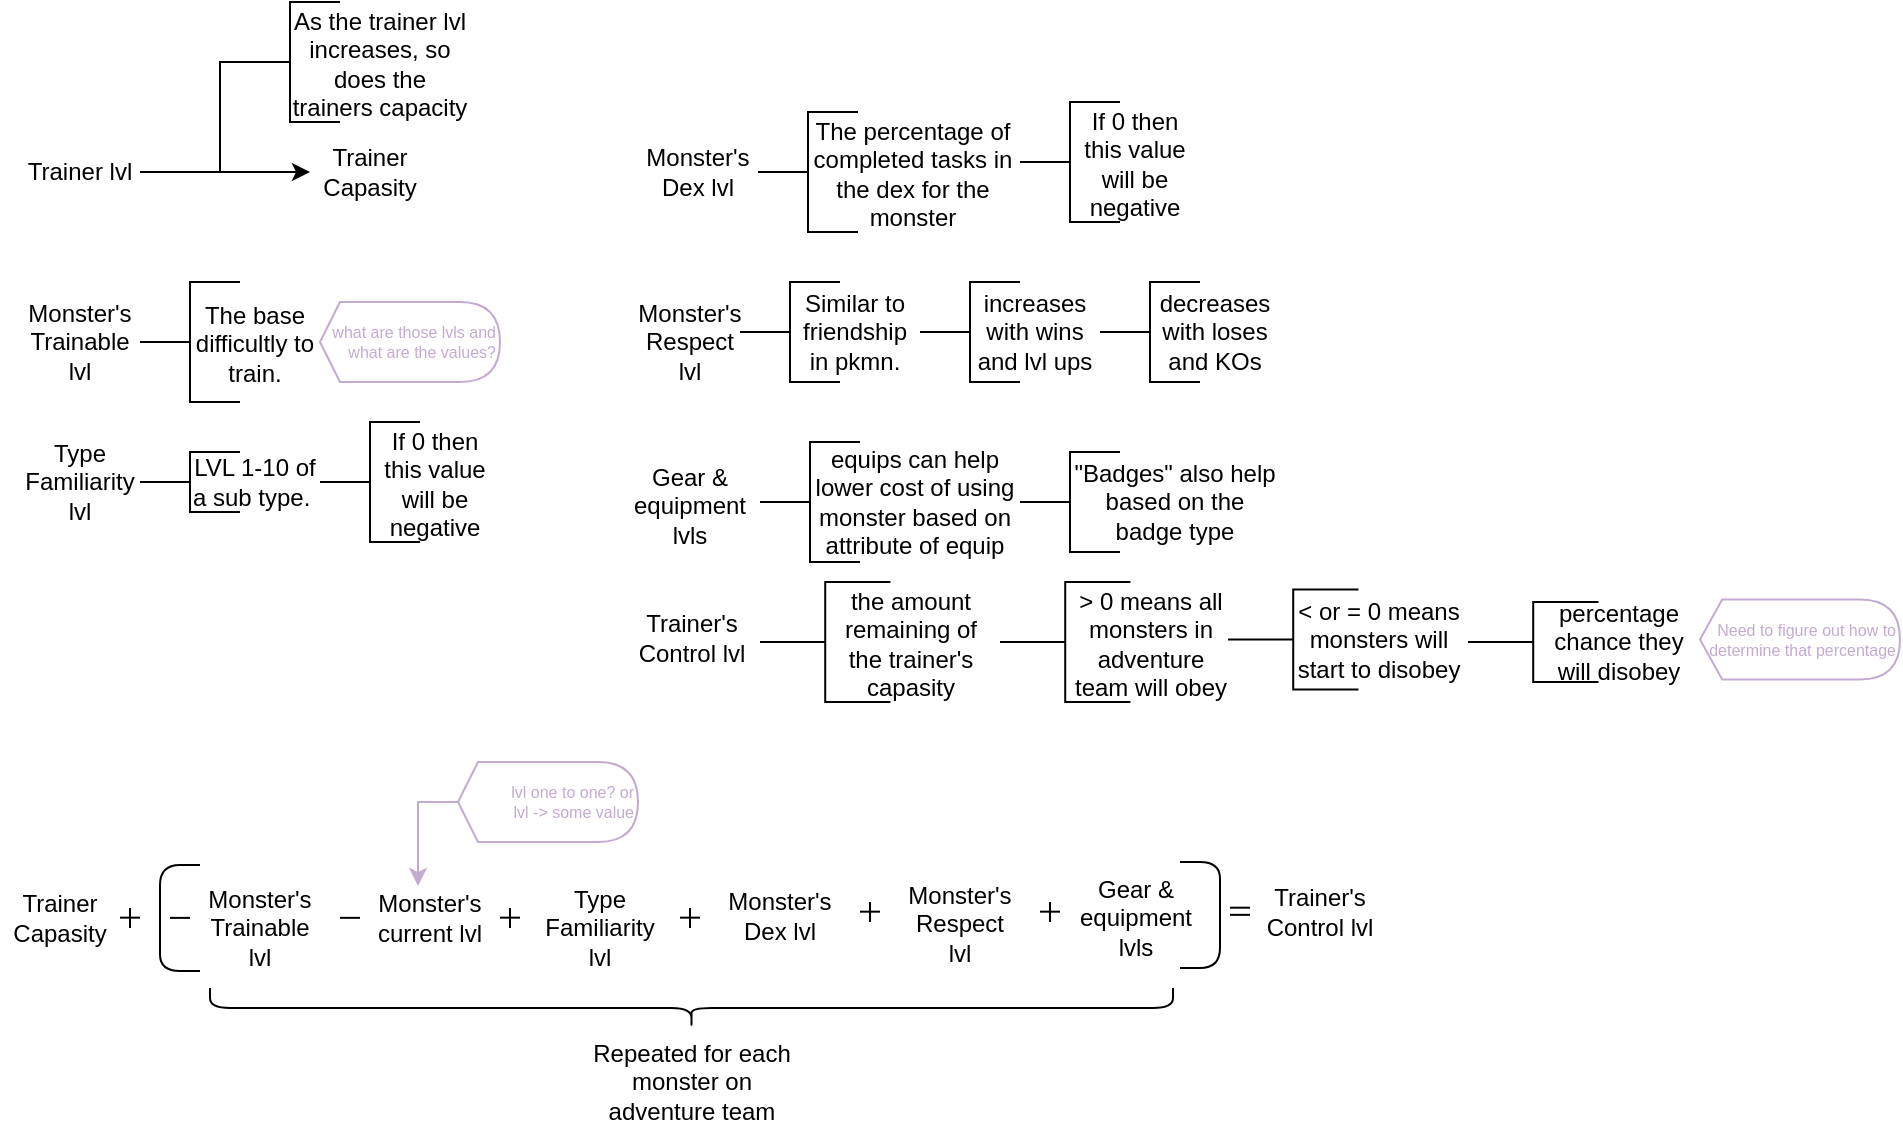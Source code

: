 <mxfile version="21.2.1" type="device">
  <diagram name="Page-1" id="fPvmq0KqETSOEjMPAve5">
    <mxGraphModel dx="1212" dy="695" grid="1" gridSize="10" guides="1" tooltips="1" connect="1" arrows="1" fold="1" page="1" pageScale="1" pageWidth="850" pageHeight="1100" math="0" shadow="0">
      <root>
        <mxCell id="0" />
        <mxCell id="1" parent="0" />
        <mxCell id="we8sBcvKA32T3TL_2Bq6-3" value="" style="edgeStyle=orthogonalEdgeStyle;rounded=0;orthogonalLoop=1;jettySize=auto;html=1;" edge="1" parent="1" source="we8sBcvKA32T3TL_2Bq6-1" target="we8sBcvKA32T3TL_2Bq6-2">
          <mxGeometry relative="1" as="geometry" />
        </mxCell>
        <mxCell id="we8sBcvKA32T3TL_2Bq6-1" value="Trainer lvl" style="text;html=1;strokeColor=none;fillColor=none;align=center;verticalAlign=middle;whiteSpace=wrap;rounded=0;" vertex="1" parent="1">
          <mxGeometry x="280" y="380" width="60" height="30" as="geometry" />
        </mxCell>
        <mxCell id="we8sBcvKA32T3TL_2Bq6-2" value="Trainer Capasity" style="text;html=1;strokeColor=none;fillColor=none;align=center;verticalAlign=middle;whiteSpace=wrap;rounded=0;" vertex="1" parent="1">
          <mxGeometry x="425" y="380" width="60" height="30" as="geometry" />
        </mxCell>
        <mxCell id="we8sBcvKA32T3TL_2Bq6-7" style="edgeStyle=orthogonalEdgeStyle;rounded=0;orthogonalLoop=1;jettySize=auto;html=1;endArrow=none;endFill=0;exitX=0;exitY=0.5;exitDx=0;exitDy=0;exitPerimeter=0;" edge="1" parent="1" source="we8sBcvKA32T3TL_2Bq6-4">
          <mxGeometry relative="1" as="geometry">
            <mxPoint x="380" y="395" as="targetPoint" />
            <mxPoint x="390" y="285.004" as="sourcePoint" />
            <Array as="points">
              <mxPoint x="380" y="340" />
            </Array>
          </mxGeometry>
        </mxCell>
        <mxCell id="we8sBcvKA32T3TL_2Bq6-9" value="Trainer Capasity" style="text;html=1;strokeColor=none;fillColor=none;align=center;verticalAlign=middle;whiteSpace=wrap;rounded=0;" vertex="1" parent="1">
          <mxGeometry x="270" y="753" width="60" height="30" as="geometry" />
        </mxCell>
        <mxCell id="we8sBcvKA32T3TL_2Bq6-10" value="" style="endArrow=none;html=1;rounded=0;" edge="1" parent="1">
          <mxGeometry width="50" height="50" relative="1" as="geometry">
            <mxPoint x="355" y="767.94" as="sourcePoint" />
            <mxPoint x="365" y="767.94" as="targetPoint" />
          </mxGeometry>
        </mxCell>
        <mxCell id="we8sBcvKA32T3TL_2Bq6-11" value="Monster&#39;s Trainable lvl" style="text;html=1;strokeColor=none;fillColor=none;align=center;verticalAlign=middle;whiteSpace=wrap;rounded=0;" vertex="1" parent="1">
          <mxGeometry x="370" y="753" width="60" height="40" as="geometry" />
        </mxCell>
        <mxCell id="we8sBcvKA32T3TL_2Bq6-12" value="" style="group" vertex="1" connectable="0" parent="1">
          <mxGeometry x="390" y="310" width="115" height="60" as="geometry" />
        </mxCell>
        <mxCell id="we8sBcvKA32T3TL_2Bq6-4" value="" style="strokeWidth=1;html=1;shape=mxgraph.flowchart.annotation_2;align=left;labelPosition=right;pointerEvents=1;" vertex="1" parent="we8sBcvKA32T3TL_2Bq6-12">
          <mxGeometry width="50" height="60" as="geometry" />
        </mxCell>
        <mxCell id="we8sBcvKA32T3TL_2Bq6-5" value="As the trainer lvl increases, so does the trainers capacity" style="text;html=1;strokeColor=none;fillColor=none;align=center;verticalAlign=middle;whiteSpace=wrap;rounded=0;" vertex="1" parent="we8sBcvKA32T3TL_2Bq6-12">
          <mxGeometry x="25" y="1" width="90" height="59" as="geometry" />
        </mxCell>
        <mxCell id="we8sBcvKA32T3TL_2Bq6-13" value="Monster&#39;s Trainable lvl" style="text;html=1;strokeColor=none;fillColor=none;align=center;verticalAlign=middle;whiteSpace=wrap;rounded=0;" vertex="1" parent="1">
          <mxGeometry x="280" y="460" width="60" height="40" as="geometry" />
        </mxCell>
        <mxCell id="we8sBcvKA32T3TL_2Bq6-14" value="" style="group" vertex="1" connectable="0" parent="1">
          <mxGeometry x="340" y="450" width="115" height="60" as="geometry" />
        </mxCell>
        <mxCell id="we8sBcvKA32T3TL_2Bq6-15" value="" style="strokeWidth=1;html=1;shape=mxgraph.flowchart.annotation_2;align=left;labelPosition=right;pointerEvents=1;" vertex="1" parent="we8sBcvKA32T3TL_2Bq6-14">
          <mxGeometry width="50" height="60" as="geometry" />
        </mxCell>
        <mxCell id="we8sBcvKA32T3TL_2Bq6-16" value="The base difficultly to train." style="text;html=1;strokeColor=none;fillColor=none;align=center;verticalAlign=middle;whiteSpace=wrap;rounded=0;" vertex="1" parent="we8sBcvKA32T3TL_2Bq6-14">
          <mxGeometry x="25" y="1" width="65" height="59" as="geometry" />
        </mxCell>
        <mxCell id="we8sBcvKA32T3TL_2Bq6-18" value="what are those lvls and what are the values?" style="shape=display;whiteSpace=wrap;html=1;fontSize=8;align=right;strokeColor=#C3ABD0;fontColor=#C3ABD0;size=0.111;" vertex="1" parent="1">
          <mxGeometry x="430" y="460" width="90" height="40" as="geometry" />
        </mxCell>
        <mxCell id="we8sBcvKA32T3TL_2Bq6-20" value="" style="endArrow=none;html=1;rounded=0;" edge="1" parent="1">
          <mxGeometry width="50" height="50" relative="1" as="geometry">
            <mxPoint x="440" y="767.92" as="sourcePoint" />
            <mxPoint x="450" y="767.92" as="targetPoint" />
          </mxGeometry>
        </mxCell>
        <mxCell id="we8sBcvKA32T3TL_2Bq6-21" value="Monster&#39;s current lvl" style="text;html=1;strokeColor=none;fillColor=none;align=center;verticalAlign=middle;whiteSpace=wrap;rounded=0;" vertex="1" parent="1">
          <mxGeometry x="455" y="753" width="60" height="30" as="geometry" />
        </mxCell>
        <mxCell id="we8sBcvKA32T3TL_2Bq6-24" style="edgeStyle=orthogonalEdgeStyle;rounded=0;orthogonalLoop=1;jettySize=auto;html=1;fontColor=#C3ABD0;strokeColor=#C3ABD0;" edge="1" parent="1" source="we8sBcvKA32T3TL_2Bq6-22">
          <mxGeometry relative="1" as="geometry">
            <mxPoint x="479" y="752" as="targetPoint" />
          </mxGeometry>
        </mxCell>
        <mxCell id="we8sBcvKA32T3TL_2Bq6-22" value="lvl one to one? or &lt;br&gt;lvl -&amp;gt; some value" style="shape=display;whiteSpace=wrap;html=1;fontSize=8;align=right;strokeColor=#C3ABD0;fontColor=#C3ABD0;size=0.111;" vertex="1" parent="1">
          <mxGeometry x="499" y="690" width="90" height="40" as="geometry" />
        </mxCell>
        <mxCell id="we8sBcvKA32T3TL_2Bq6-26" value="Type Familiarity lvl" style="text;html=1;strokeColor=none;fillColor=none;align=center;verticalAlign=middle;whiteSpace=wrap;rounded=0;" vertex="1" parent="1">
          <mxGeometry x="540" y="753" width="60" height="40" as="geometry" />
        </mxCell>
        <mxCell id="we8sBcvKA32T3TL_2Bq6-27" value="Type Familiarity lvl" style="text;html=1;strokeColor=none;fillColor=none;align=center;verticalAlign=middle;whiteSpace=wrap;rounded=0;" vertex="1" parent="1">
          <mxGeometry x="280" y="530" width="60" height="40" as="geometry" />
        </mxCell>
        <mxCell id="we8sBcvKA32T3TL_2Bq6-33" value="" style="group" vertex="1" connectable="0" parent="1">
          <mxGeometry x="520" y="763" width="10" height="10.0" as="geometry" />
        </mxCell>
        <mxCell id="we8sBcvKA32T3TL_2Bq6-25" value="" style="endArrow=none;html=1;rounded=0;" edge="1" parent="we8sBcvKA32T3TL_2Bq6-33">
          <mxGeometry width="50" height="50" relative="1" as="geometry">
            <mxPoint y="4.83" as="sourcePoint" />
            <mxPoint x="10" y="4.83" as="targetPoint" />
          </mxGeometry>
        </mxCell>
        <mxCell id="we8sBcvKA32T3TL_2Bq6-32" value="" style="endArrow=none;html=1;rounded=0;" edge="1" parent="we8sBcvKA32T3TL_2Bq6-33">
          <mxGeometry width="50" height="50" relative="1" as="geometry">
            <mxPoint x="5" as="sourcePoint" />
            <mxPoint x="5" y="10.0" as="targetPoint" />
          </mxGeometry>
        </mxCell>
        <mxCell id="we8sBcvKA32T3TL_2Bq6-34" value="" style="group" vertex="1" connectable="0" parent="1">
          <mxGeometry x="340" y="535" width="115" height="30" as="geometry" />
        </mxCell>
        <mxCell id="we8sBcvKA32T3TL_2Bq6-35" value="" style="strokeWidth=1;html=1;shape=mxgraph.flowchart.annotation_2;align=left;labelPosition=right;pointerEvents=1;" vertex="1" parent="we8sBcvKA32T3TL_2Bq6-34">
          <mxGeometry width="50" height="30" as="geometry" />
        </mxCell>
        <mxCell id="we8sBcvKA32T3TL_2Bq6-36" value="LVL 1-10 of a sub type.&amp;nbsp;" style="text;html=1;strokeColor=none;fillColor=none;align=center;verticalAlign=middle;whiteSpace=wrap;rounded=0;" vertex="1" parent="we8sBcvKA32T3TL_2Bq6-34">
          <mxGeometry x="25" y="0.5" width="65" height="29.5" as="geometry" />
        </mxCell>
        <mxCell id="we8sBcvKA32T3TL_2Bq6-37" value="" style="group" vertex="1" connectable="0" parent="1">
          <mxGeometry x="430" y="520" width="115" height="60" as="geometry" />
        </mxCell>
        <mxCell id="we8sBcvKA32T3TL_2Bq6-38" value="" style="strokeWidth=1;html=1;shape=mxgraph.flowchart.annotation_2;align=left;labelPosition=right;pointerEvents=1;" vertex="1" parent="we8sBcvKA32T3TL_2Bq6-37">
          <mxGeometry width="50" height="60" as="geometry" />
        </mxCell>
        <mxCell id="we8sBcvKA32T3TL_2Bq6-39" value="If 0 then this value will be negative" style="text;html=1;strokeColor=none;fillColor=none;align=center;verticalAlign=middle;whiteSpace=wrap;rounded=0;" vertex="1" parent="we8sBcvKA32T3TL_2Bq6-37">
          <mxGeometry x="25" y="1" width="65" height="59" as="geometry" />
        </mxCell>
        <mxCell id="we8sBcvKA32T3TL_2Bq6-40" value="" style="group" vertex="1" connectable="0" parent="1">
          <mxGeometry x="610" y="763" width="10" height="10.0" as="geometry" />
        </mxCell>
        <mxCell id="we8sBcvKA32T3TL_2Bq6-41" value="" style="endArrow=none;html=1;rounded=0;" edge="1" parent="we8sBcvKA32T3TL_2Bq6-40">
          <mxGeometry width="50" height="50" relative="1" as="geometry">
            <mxPoint y="4.83" as="sourcePoint" />
            <mxPoint x="10" y="4.83" as="targetPoint" />
          </mxGeometry>
        </mxCell>
        <mxCell id="we8sBcvKA32T3TL_2Bq6-42" value="" style="endArrow=none;html=1;rounded=0;" edge="1" parent="we8sBcvKA32T3TL_2Bq6-40">
          <mxGeometry width="50" height="50" relative="1" as="geometry">
            <mxPoint x="5" as="sourcePoint" />
            <mxPoint x="5" y="10.0" as="targetPoint" />
          </mxGeometry>
        </mxCell>
        <mxCell id="we8sBcvKA32T3TL_2Bq6-43" value="Monster&#39;s Dex lvl" style="text;html=1;strokeColor=none;fillColor=none;align=center;verticalAlign=middle;whiteSpace=wrap;rounded=0;" vertex="1" parent="1">
          <mxGeometry x="630" y="753" width="60" height="27" as="geometry" />
        </mxCell>
        <mxCell id="we8sBcvKA32T3TL_2Bq6-44" value="Monster&#39;s Dex lvl" style="text;html=1;strokeColor=none;fillColor=none;align=center;verticalAlign=middle;whiteSpace=wrap;rounded=0;" vertex="1" parent="1">
          <mxGeometry x="589" y="381.5" width="60" height="27" as="geometry" />
        </mxCell>
        <mxCell id="we8sBcvKA32T3TL_2Bq6-45" value="" style="group" vertex="1" connectable="0" parent="1">
          <mxGeometry x="649" y="365" width="130" height="60" as="geometry" />
        </mxCell>
        <mxCell id="we8sBcvKA32T3TL_2Bq6-46" value="" style="strokeWidth=1;html=1;shape=mxgraph.flowchart.annotation_2;align=left;labelPosition=right;pointerEvents=1;" vertex="1" parent="we8sBcvKA32T3TL_2Bq6-45">
          <mxGeometry width="50" height="60" as="geometry" />
        </mxCell>
        <mxCell id="we8sBcvKA32T3TL_2Bq6-47" value="The percentage of completed tasks in the dex for the monster" style="text;html=1;strokeColor=none;fillColor=none;align=center;verticalAlign=middle;whiteSpace=wrap;rounded=0;" vertex="1" parent="we8sBcvKA32T3TL_2Bq6-45">
          <mxGeometry x="25" y="1" width="105" height="59" as="geometry" />
        </mxCell>
        <mxCell id="we8sBcvKA32T3TL_2Bq6-48" value="" style="group" vertex="1" connectable="0" parent="1">
          <mxGeometry x="780" y="360" width="115" height="60" as="geometry" />
        </mxCell>
        <mxCell id="we8sBcvKA32T3TL_2Bq6-49" value="" style="strokeWidth=1;html=1;shape=mxgraph.flowchart.annotation_2;align=left;labelPosition=right;pointerEvents=1;" vertex="1" parent="we8sBcvKA32T3TL_2Bq6-48">
          <mxGeometry width="50" height="60" as="geometry" />
        </mxCell>
        <mxCell id="we8sBcvKA32T3TL_2Bq6-50" value="If 0 then this value will be negative" style="text;html=1;strokeColor=none;fillColor=none;align=center;verticalAlign=middle;whiteSpace=wrap;rounded=0;" vertex="1" parent="we8sBcvKA32T3TL_2Bq6-48">
          <mxGeometry x="25" y="1" width="65" height="59" as="geometry" />
        </mxCell>
        <mxCell id="we8sBcvKA32T3TL_2Bq6-51" value="" style="group" vertex="1" connectable="0" parent="1">
          <mxGeometry x="700" y="760" width="10" height="10.0" as="geometry" />
        </mxCell>
        <mxCell id="we8sBcvKA32T3TL_2Bq6-52" value="" style="endArrow=none;html=1;rounded=0;" edge="1" parent="we8sBcvKA32T3TL_2Bq6-51">
          <mxGeometry width="50" height="50" relative="1" as="geometry">
            <mxPoint y="4.83" as="sourcePoint" />
            <mxPoint x="10" y="4.83" as="targetPoint" />
          </mxGeometry>
        </mxCell>
        <mxCell id="we8sBcvKA32T3TL_2Bq6-53" value="" style="endArrow=none;html=1;rounded=0;" edge="1" parent="we8sBcvKA32T3TL_2Bq6-51">
          <mxGeometry width="50" height="50" relative="1" as="geometry">
            <mxPoint x="5" as="sourcePoint" />
            <mxPoint x="5" y="10.0" as="targetPoint" />
          </mxGeometry>
        </mxCell>
        <mxCell id="we8sBcvKA32T3TL_2Bq6-54" value="Monster&#39;s Respect lvl" style="text;html=1;strokeColor=none;fillColor=none;align=center;verticalAlign=middle;whiteSpace=wrap;rounded=0;" vertex="1" parent="1">
          <mxGeometry x="720" y="753" width="60" height="35.5" as="geometry" />
        </mxCell>
        <mxCell id="we8sBcvKA32T3TL_2Bq6-55" value="Monster&#39;s Respect lvl" style="text;html=1;strokeColor=none;fillColor=none;align=center;verticalAlign=middle;whiteSpace=wrap;rounded=0;" vertex="1" parent="1">
          <mxGeometry x="585" y="462.25" width="60" height="35.5" as="geometry" />
        </mxCell>
        <mxCell id="we8sBcvKA32T3TL_2Bq6-56" value="" style="group" vertex="1" connectable="0" parent="1">
          <mxGeometry x="640" y="450" width="115" height="50" as="geometry" />
        </mxCell>
        <mxCell id="we8sBcvKA32T3TL_2Bq6-57" value="" style="strokeWidth=1;html=1;shape=mxgraph.flowchart.annotation_2;align=left;labelPosition=right;pointerEvents=1;" vertex="1" parent="we8sBcvKA32T3TL_2Bq6-56">
          <mxGeometry width="50" height="50" as="geometry" />
        </mxCell>
        <mxCell id="we8sBcvKA32T3TL_2Bq6-58" value="Similar to friendship in pkmn." style="text;html=1;strokeColor=none;fillColor=none;align=center;verticalAlign=middle;whiteSpace=wrap;rounded=0;" vertex="1" parent="we8sBcvKA32T3TL_2Bq6-56">
          <mxGeometry x="25" y="0.833" width="65" height="49.167" as="geometry" />
        </mxCell>
        <mxCell id="we8sBcvKA32T3TL_2Bq6-59" value="" style="group" vertex="1" connectable="0" parent="1">
          <mxGeometry x="730" y="450" width="115" height="50" as="geometry" />
        </mxCell>
        <mxCell id="we8sBcvKA32T3TL_2Bq6-60" value="" style="strokeWidth=1;html=1;shape=mxgraph.flowchart.annotation_2;align=left;labelPosition=right;pointerEvents=1;" vertex="1" parent="we8sBcvKA32T3TL_2Bq6-59">
          <mxGeometry width="50" height="50" as="geometry" />
        </mxCell>
        <mxCell id="we8sBcvKA32T3TL_2Bq6-61" value="increases with wins and lvl ups" style="text;html=1;strokeColor=none;fillColor=none;align=center;verticalAlign=middle;whiteSpace=wrap;rounded=0;" vertex="1" parent="we8sBcvKA32T3TL_2Bq6-59">
          <mxGeometry x="25" y="0.833" width="65" height="49.167" as="geometry" />
        </mxCell>
        <mxCell id="we8sBcvKA32T3TL_2Bq6-62" value="" style="group" vertex="1" connectable="0" parent="1">
          <mxGeometry x="820" y="450" width="115" height="50" as="geometry" />
        </mxCell>
        <mxCell id="we8sBcvKA32T3TL_2Bq6-63" value="" style="strokeWidth=1;html=1;shape=mxgraph.flowchart.annotation_2;align=left;labelPosition=right;pointerEvents=1;" vertex="1" parent="we8sBcvKA32T3TL_2Bq6-62">
          <mxGeometry width="50" height="50" as="geometry" />
        </mxCell>
        <mxCell id="we8sBcvKA32T3TL_2Bq6-64" value="decreases with loses and KOs" style="text;html=1;strokeColor=none;fillColor=none;align=center;verticalAlign=middle;whiteSpace=wrap;rounded=0;" vertex="1" parent="we8sBcvKA32T3TL_2Bq6-62">
          <mxGeometry x="25" y="0.833" width="65" height="49.167" as="geometry" />
        </mxCell>
        <mxCell id="we8sBcvKA32T3TL_2Bq6-65" value="" style="shape=curlyBracket;whiteSpace=wrap;html=1;rounded=1;labelPosition=left;verticalLabelPosition=middle;align=right;verticalAlign=middle;size=0;" vertex="1" parent="1">
          <mxGeometry x="350" y="741.5" width="20" height="53" as="geometry" />
        </mxCell>
        <mxCell id="we8sBcvKA32T3TL_2Bq6-67" value="" style="shape=curlyBracket;whiteSpace=wrap;html=1;rounded=1;labelPosition=left;verticalLabelPosition=middle;align=right;verticalAlign=middle;size=0;rotation=-180;" vertex="1" parent="1">
          <mxGeometry x="860" y="740" width="20" height="53" as="geometry" />
        </mxCell>
        <mxCell id="we8sBcvKA32T3TL_2Bq6-68" value="" style="group" vertex="1" connectable="0" parent="1">
          <mxGeometry x="330" y="763" width="10" height="10.0" as="geometry" />
        </mxCell>
        <mxCell id="we8sBcvKA32T3TL_2Bq6-69" value="" style="endArrow=none;html=1;rounded=0;" edge="1" parent="we8sBcvKA32T3TL_2Bq6-68">
          <mxGeometry width="50" height="50" relative="1" as="geometry">
            <mxPoint y="4.83" as="sourcePoint" />
            <mxPoint x="10" y="4.83" as="targetPoint" />
          </mxGeometry>
        </mxCell>
        <mxCell id="we8sBcvKA32T3TL_2Bq6-70" value="" style="endArrow=none;html=1;rounded=0;" edge="1" parent="we8sBcvKA32T3TL_2Bq6-68">
          <mxGeometry width="50" height="50" relative="1" as="geometry">
            <mxPoint x="5" as="sourcePoint" />
            <mxPoint x="5" y="10.0" as="targetPoint" />
          </mxGeometry>
        </mxCell>
        <mxCell id="we8sBcvKA32T3TL_2Bq6-73" value="" style="shape=curlyBracket;whiteSpace=wrap;html=1;rounded=1;labelPosition=left;verticalLabelPosition=middle;align=right;verticalAlign=middle;rotation=-90;" vertex="1" parent="1">
          <mxGeometry x="605.75" y="572.25" width="20" height="481.5" as="geometry" />
        </mxCell>
        <mxCell id="we8sBcvKA32T3TL_2Bq6-74" value="Repeated for each monster on adventure team" style="text;html=1;strokeColor=none;fillColor=none;align=center;verticalAlign=middle;whiteSpace=wrap;rounded=0;" vertex="1" parent="1">
          <mxGeometry x="560.75" y="830" width="110" height="40" as="geometry" />
        </mxCell>
        <mxCell id="we8sBcvKA32T3TL_2Bq6-75" value="" style="group" vertex="1" connectable="0" parent="1">
          <mxGeometry x="790" y="760" width="10" height="10.0" as="geometry" />
        </mxCell>
        <mxCell id="we8sBcvKA32T3TL_2Bq6-76" value="" style="endArrow=none;html=1;rounded=0;" edge="1" parent="we8sBcvKA32T3TL_2Bq6-75">
          <mxGeometry width="50" height="50" relative="1" as="geometry">
            <mxPoint y="4.83" as="sourcePoint" />
            <mxPoint x="10" y="4.83" as="targetPoint" />
          </mxGeometry>
        </mxCell>
        <mxCell id="we8sBcvKA32T3TL_2Bq6-77" value="" style="endArrow=none;html=1;rounded=0;" edge="1" parent="we8sBcvKA32T3TL_2Bq6-75">
          <mxGeometry width="50" height="50" relative="1" as="geometry">
            <mxPoint x="5" as="sourcePoint" />
            <mxPoint x="5" y="10.0" as="targetPoint" />
          </mxGeometry>
        </mxCell>
        <mxCell id="we8sBcvKA32T3TL_2Bq6-78" value="Gear &amp;amp; equipment lvls" style="text;html=1;strokeColor=none;fillColor=none;align=center;verticalAlign=middle;whiteSpace=wrap;rounded=0;" vertex="1" parent="1">
          <mxGeometry x="807.5" y="750.25" width="60" height="35.5" as="geometry" />
        </mxCell>
        <mxCell id="we8sBcvKA32T3TL_2Bq6-79" value="Gear &amp;amp; equipment lvls" style="text;html=1;strokeColor=none;fillColor=none;align=center;verticalAlign=middle;whiteSpace=wrap;rounded=0;" vertex="1" parent="1">
          <mxGeometry x="585" y="544.5" width="60" height="35.5" as="geometry" />
        </mxCell>
        <mxCell id="we8sBcvKA32T3TL_2Bq6-80" value="" style="group" vertex="1" connectable="0" parent="1">
          <mxGeometry x="650" y="530" width="130" height="60" as="geometry" />
        </mxCell>
        <mxCell id="we8sBcvKA32T3TL_2Bq6-81" value="" style="strokeWidth=1;html=1;shape=mxgraph.flowchart.annotation_2;align=left;labelPosition=right;pointerEvents=1;" vertex="1" parent="we8sBcvKA32T3TL_2Bq6-80">
          <mxGeometry width="50" height="60" as="geometry" />
        </mxCell>
        <mxCell id="we8sBcvKA32T3TL_2Bq6-82" value="equips can help lower cost of using monster based on attribute of equip" style="text;html=1;strokeColor=none;fillColor=none;align=center;verticalAlign=middle;whiteSpace=wrap;rounded=0;" vertex="1" parent="we8sBcvKA32T3TL_2Bq6-80">
          <mxGeometry x="25" y="0.996" width="105" height="59.004" as="geometry" />
        </mxCell>
        <mxCell id="we8sBcvKA32T3TL_2Bq6-83" value="" style="group" vertex="1" connectable="0" parent="1">
          <mxGeometry x="780" y="535" width="130" height="50" as="geometry" />
        </mxCell>
        <mxCell id="we8sBcvKA32T3TL_2Bq6-84" value="" style="strokeWidth=1;html=1;shape=mxgraph.flowchart.annotation_2;align=left;labelPosition=right;pointerEvents=1;" vertex="1" parent="we8sBcvKA32T3TL_2Bq6-83">
          <mxGeometry width="50" height="50" as="geometry" />
        </mxCell>
        <mxCell id="we8sBcvKA32T3TL_2Bq6-85" value="&quot;Badges&quot; also help based on the badge type" style="text;html=1;strokeColor=none;fillColor=none;align=center;verticalAlign=middle;whiteSpace=wrap;rounded=0;" vertex="1" parent="we8sBcvKA32T3TL_2Bq6-83">
          <mxGeometry x="25" y="0.83" width="105" height="49.17" as="geometry" />
        </mxCell>
        <mxCell id="we8sBcvKA32T3TL_2Bq6-86" value="" style="endArrow=none;html=1;rounded=0;" edge="1" parent="1">
          <mxGeometry width="50" height="50" relative="1" as="geometry">
            <mxPoint x="885" y="762.84" as="sourcePoint" />
            <mxPoint x="895" y="762.84" as="targetPoint" />
          </mxGeometry>
        </mxCell>
        <mxCell id="we8sBcvKA32T3TL_2Bq6-88" value="" style="endArrow=none;html=1;rounded=0;" edge="1" parent="1">
          <mxGeometry width="50" height="50" relative="1" as="geometry">
            <mxPoint x="885" y="766.42" as="sourcePoint" />
            <mxPoint x="895" y="766.42" as="targetPoint" />
          </mxGeometry>
        </mxCell>
        <mxCell id="we8sBcvKA32T3TL_2Bq6-89" value="Trainer&#39;s Control lvl" style="text;html=1;strokeColor=none;fillColor=none;align=center;verticalAlign=middle;whiteSpace=wrap;rounded=0;" vertex="1" parent="1">
          <mxGeometry x="900" y="747.25" width="60" height="35.5" as="geometry" />
        </mxCell>
        <mxCell id="we8sBcvKA32T3TL_2Bq6-90" value="Trainer&#39;s Control lvl" style="text;html=1;strokeColor=none;fillColor=none;align=center;verticalAlign=middle;whiteSpace=wrap;rounded=0;" vertex="1" parent="1">
          <mxGeometry x="585.75" y="610" width="60" height="35.5" as="geometry" />
        </mxCell>
        <mxCell id="we8sBcvKA32T3TL_2Bq6-91" value="" style="group" vertex="1" connectable="0" parent="1">
          <mxGeometry x="650" y="600" width="150" height="60" as="geometry" />
        </mxCell>
        <mxCell id="we8sBcvKA32T3TL_2Bq6-92" value="" style="strokeWidth=1;html=1;shape=mxgraph.flowchart.annotation_2;align=left;labelPosition=right;pointerEvents=1;" vertex="1" parent="we8sBcvKA32T3TL_2Bq6-91">
          <mxGeometry width="65.217" height="60" as="geometry" />
        </mxCell>
        <mxCell id="we8sBcvKA32T3TL_2Bq6-93" value="the amount remaining of the trainer&#39;s capasity" style="text;html=1;strokeColor=none;fillColor=none;align=center;verticalAlign=middle;whiteSpace=wrap;rounded=0;" vertex="1" parent="we8sBcvKA32T3TL_2Bq6-91">
          <mxGeometry x="32.609" y="1" width="84.783" height="59" as="geometry" />
        </mxCell>
        <mxCell id="we8sBcvKA32T3TL_2Bq6-94" value="" style="group" vertex="1" connectable="0" parent="1">
          <mxGeometry x="770" y="600" width="150" height="60" as="geometry" />
        </mxCell>
        <mxCell id="we8sBcvKA32T3TL_2Bq6-95" value="" style="strokeWidth=1;html=1;shape=mxgraph.flowchart.annotation_2;align=left;labelPosition=right;pointerEvents=1;" vertex="1" parent="we8sBcvKA32T3TL_2Bq6-94">
          <mxGeometry width="65.217" height="60" as="geometry" />
        </mxCell>
        <mxCell id="we8sBcvKA32T3TL_2Bq6-96" value="&amp;gt; 0 means all monsters in adventure team will obey" style="text;html=1;strokeColor=none;fillColor=none;align=center;verticalAlign=middle;whiteSpace=wrap;rounded=0;" vertex="1" parent="we8sBcvKA32T3TL_2Bq6-94">
          <mxGeometry x="32.609" y="1" width="84.783" height="59" as="geometry" />
        </mxCell>
        <mxCell id="we8sBcvKA32T3TL_2Bq6-97" value="" style="group" vertex="1" connectable="0" parent="1">
          <mxGeometry x="884" y="603.75" width="150" height="50" as="geometry" />
        </mxCell>
        <mxCell id="we8sBcvKA32T3TL_2Bq6-98" value="" style="strokeWidth=1;html=1;shape=mxgraph.flowchart.annotation_2;align=left;labelPosition=right;pointerEvents=1;" vertex="1" parent="we8sBcvKA32T3TL_2Bq6-97">
          <mxGeometry width="65.217" height="50" as="geometry" />
        </mxCell>
        <mxCell id="we8sBcvKA32T3TL_2Bq6-99" value="&amp;lt; or = 0 means monsters will start to disobey" style="text;html=1;strokeColor=none;fillColor=none;align=center;verticalAlign=middle;whiteSpace=wrap;rounded=0;" vertex="1" parent="we8sBcvKA32T3TL_2Bq6-97">
          <mxGeometry x="32.609" y="0.833" width="84.783" height="49.167" as="geometry" />
        </mxCell>
        <mxCell id="we8sBcvKA32T3TL_2Bq6-100" value="Need to figure out how to determine that percentage" style="shape=display;whiteSpace=wrap;html=1;fontSize=8;align=right;strokeColor=#C3ABD0;fontColor=#C3ABD0;size=0.111;" vertex="1" parent="1">
          <mxGeometry x="1120" y="608.75" width="100" height="40" as="geometry" />
        </mxCell>
        <mxCell id="we8sBcvKA32T3TL_2Bq6-101" value="" style="group" vertex="1" connectable="0" parent="1">
          <mxGeometry x="1004" y="610" width="150" height="40" as="geometry" />
        </mxCell>
        <mxCell id="we8sBcvKA32T3TL_2Bq6-102" value="" style="strokeWidth=1;html=1;shape=mxgraph.flowchart.annotation_2;align=left;labelPosition=right;pointerEvents=1;" vertex="1" parent="we8sBcvKA32T3TL_2Bq6-101">
          <mxGeometry width="65.217" height="40" as="geometry" />
        </mxCell>
        <mxCell id="we8sBcvKA32T3TL_2Bq6-103" value="percentage chance they will disobey" style="text;html=1;strokeColor=none;fillColor=none;align=center;verticalAlign=middle;whiteSpace=wrap;rounded=0;" vertex="1" parent="we8sBcvKA32T3TL_2Bq6-101">
          <mxGeometry x="32.609" y="0.667" width="84.783" height="39.333" as="geometry" />
        </mxCell>
      </root>
    </mxGraphModel>
  </diagram>
</mxfile>
